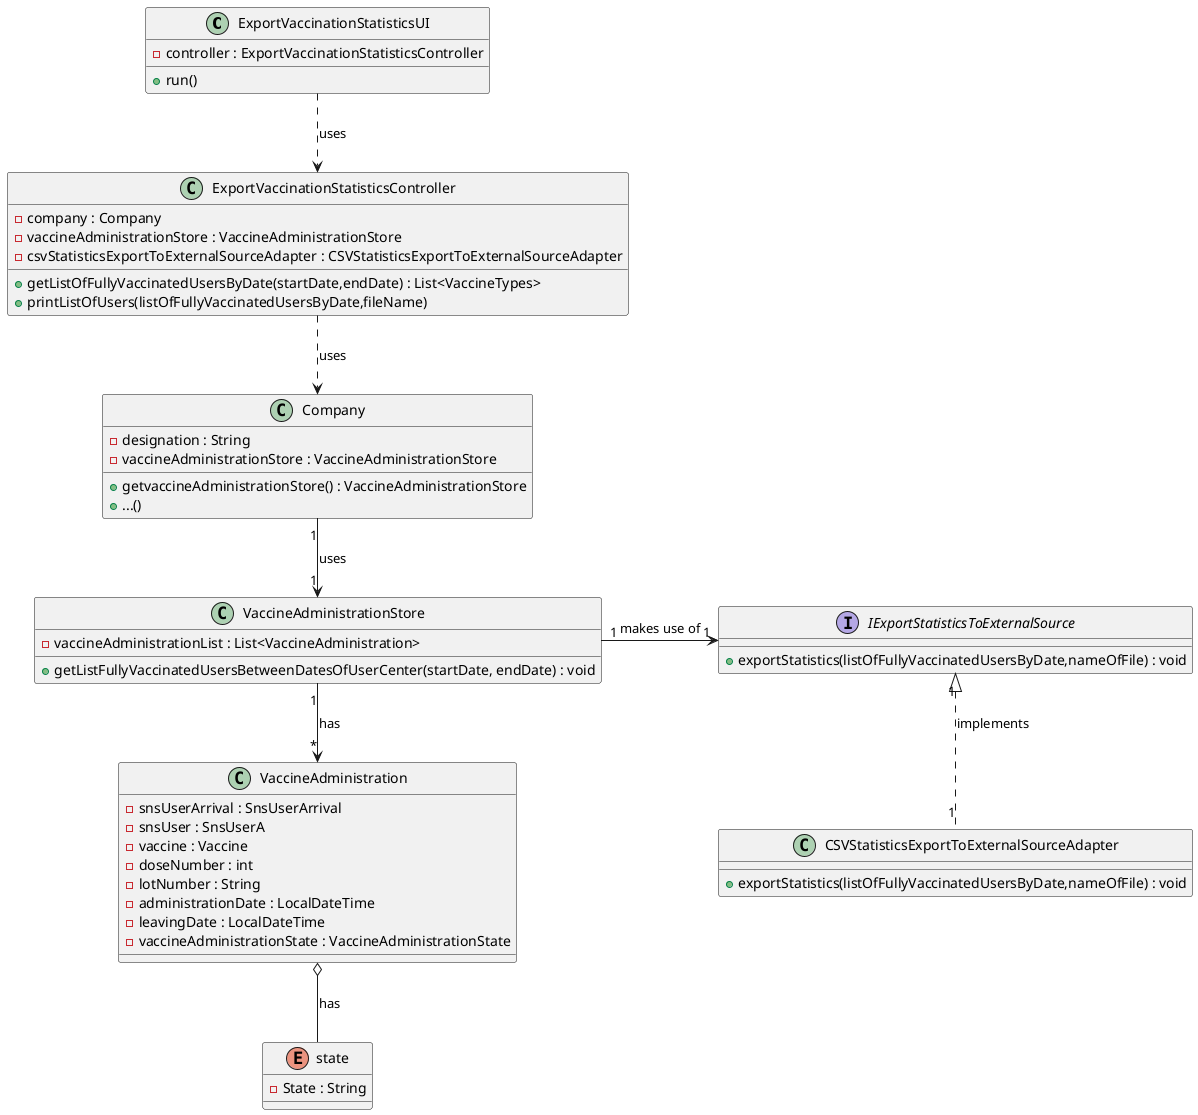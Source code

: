 @startuml
'left to right direction
'skinparam classAttributeIconSize 0
'hide empty members
'hide @unlinked

class ExportVaccinationStatisticsUI
{
-controller : ExportVaccinationStatisticsController
+run()
}

class ExportVaccinationStatisticsController
{
-company : Company
-vaccineAdministrationStore : VaccineAdministrationStore
-csvStatisticsExportToExternalSourceAdapter : CSVStatisticsExportToExternalSourceAdapter
+getListOfFullyVaccinatedUsersByDate(startDate,endDate) : List<VaccineTypes>
+printListOfUsers(listOfFullyVaccinatedUsersByDate,fileName)
}

class Company
{
-designation : String
-vaccineAdministrationStore : VaccineAdministrationStore
+getvaccineAdministrationStore() : VaccineAdministrationStore
+...()
}

class VaccineAdministrationStore
{
-vaccineAdministrationList : List<VaccineAdministration>
+getListFullyVaccinatedUsersBetweenDatesOfUserCenter(startDate, endDate) : void
}

class VaccineAdministration
{
-snsUserArrival : SnsUserArrival
-snsUser : SnsUserA
-vaccine : Vaccine
-doseNumber : int
-lotNumber : String
-administrationDate : LocalDateTime
-leavingDate : LocalDateTime
-vaccineAdministrationState : VaccineAdministrationState
}

Enum state
{
-State : String
}

interface IExportStatisticsToExternalSource
{
+exportStatistics(listOfFullyVaccinatedUsersByDate,nameOfFile) : void
}

class CSVStatisticsExportToExternalSourceAdapter
{
+exportStatistics(listOfFullyVaccinatedUsersByDate,nameOfFile) : void
}

'UI
ExportVaccinationStatisticsUI ..>  ExportVaccinationStatisticsController : uses

'Controller
ExportVaccinationStatisticsController ..> Company : uses

'Company
Company "1" --> "1" VaccineAdministrationStore : uses

VaccineAdministrationStore "1" -> "1" IExportStatisticsToExternalSource: makes use of

VaccineAdministrationStore "1" --> "*" VaccineAdministration : has

CSVStatisticsExportToExternalSourceAdapter "1" .u.|> "1" IExportStatisticsToExternalSource : implements

VaccineAdministration o-- state : has

@enduml